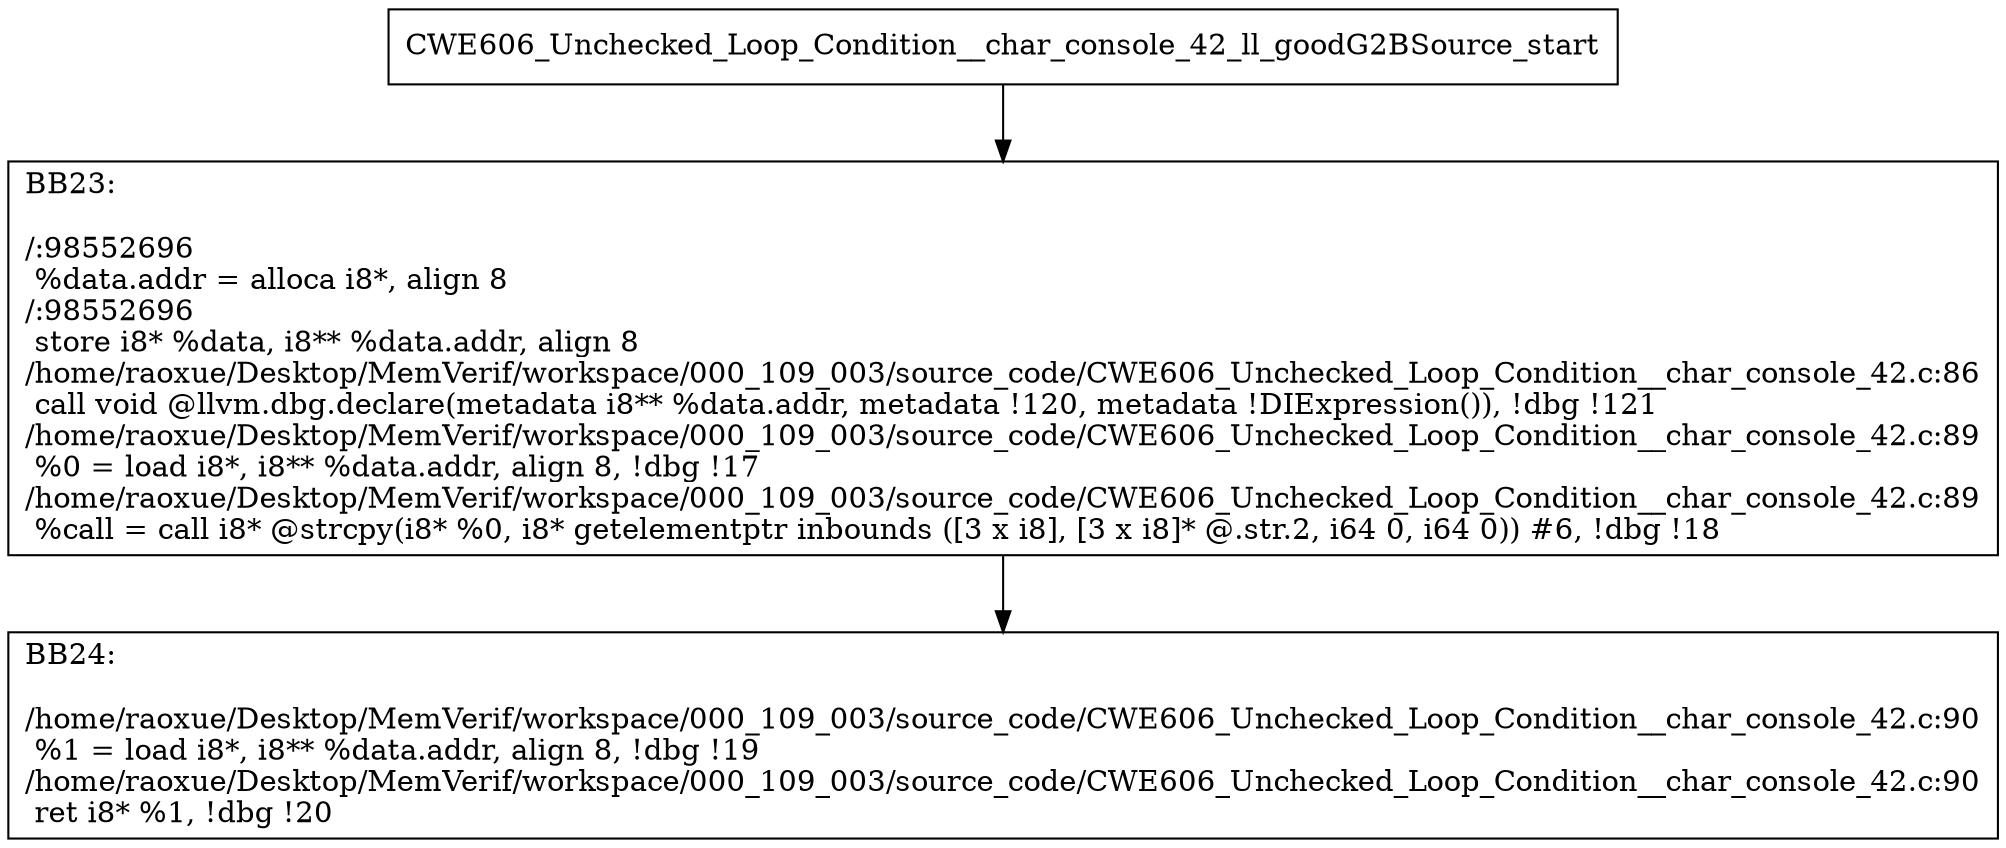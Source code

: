 digraph "CFG for'CWE606_Unchecked_Loop_Condition__char_console_42_ll_goodG2BSource' function" {
	BBCWE606_Unchecked_Loop_Condition__char_console_42_ll_goodG2BSource_start[shape=record,label="{CWE606_Unchecked_Loop_Condition__char_console_42_ll_goodG2BSource_start}"];
	BBCWE606_Unchecked_Loop_Condition__char_console_42_ll_goodG2BSource_start-> CWE606_Unchecked_Loop_Condition__char_console_42_ll_goodG2BSourceBB23;
	CWE606_Unchecked_Loop_Condition__char_console_42_ll_goodG2BSourceBB23 [shape=record, label="{BB23:\l\l/:98552696\l
  %data.addr = alloca i8*, align 8\l
/:98552696\l
  store i8* %data, i8** %data.addr, align 8\l
/home/raoxue/Desktop/MemVerif/workspace/000_109_003/source_code/CWE606_Unchecked_Loop_Condition__char_console_42.c:86\l
  call void @llvm.dbg.declare(metadata i8** %data.addr, metadata !120, metadata !DIExpression()), !dbg !121\l
/home/raoxue/Desktop/MemVerif/workspace/000_109_003/source_code/CWE606_Unchecked_Loop_Condition__char_console_42.c:89\l
  %0 = load i8*, i8** %data.addr, align 8, !dbg !17\l
/home/raoxue/Desktop/MemVerif/workspace/000_109_003/source_code/CWE606_Unchecked_Loop_Condition__char_console_42.c:89\l
  %call = call i8* @strcpy(i8* %0, i8* getelementptr inbounds ([3 x i8], [3 x i8]* @.str.2, i64 0, i64 0)) #6, !dbg !18\l
}"];
	CWE606_Unchecked_Loop_Condition__char_console_42_ll_goodG2BSourceBB23-> CWE606_Unchecked_Loop_Condition__char_console_42_ll_goodG2BSourceBB24;
	CWE606_Unchecked_Loop_Condition__char_console_42_ll_goodG2BSourceBB24 [shape=record, label="{BB24:\l\l/home/raoxue/Desktop/MemVerif/workspace/000_109_003/source_code/CWE606_Unchecked_Loop_Condition__char_console_42.c:90\l
  %1 = load i8*, i8** %data.addr, align 8, !dbg !19\l
/home/raoxue/Desktop/MemVerif/workspace/000_109_003/source_code/CWE606_Unchecked_Loop_Condition__char_console_42.c:90\l
  ret i8* %1, !dbg !20\l
}"];
}
